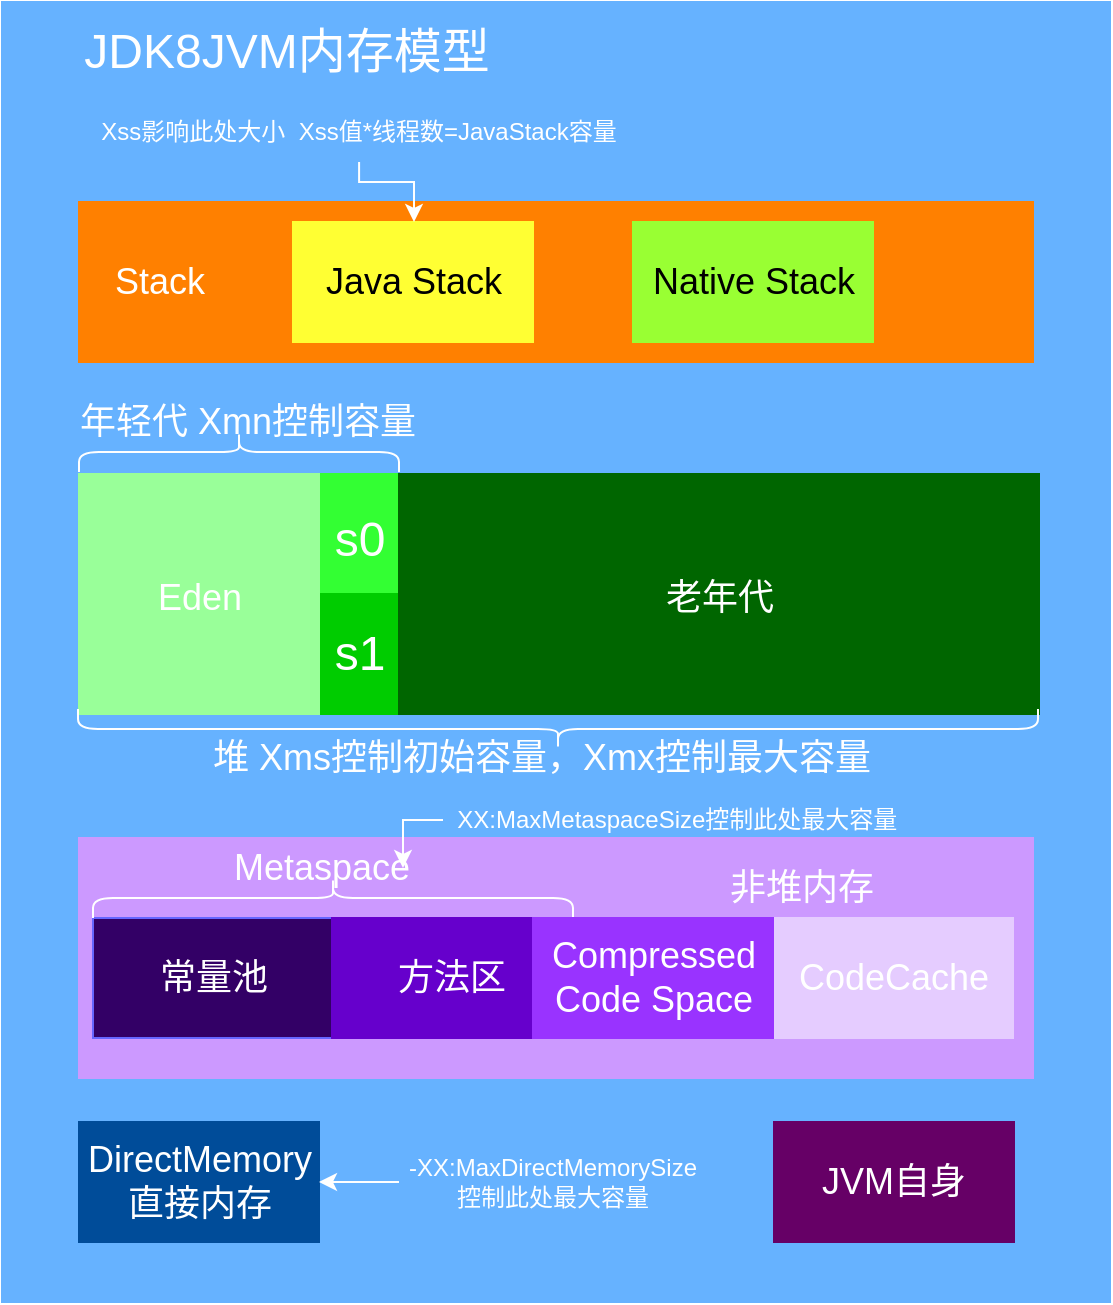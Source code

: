 <mxfile version="17.4.6" type="device"><diagram id="Mcd_ol0ScoG_6gL8MAkO" name="Page-1"><mxGraphModel dx="1022" dy="507" grid="1" gridSize="10" guides="1" tooltips="1" connect="1" arrows="1" fold="1" page="1" pageScale="1" pageWidth="827" pageHeight="1169" math="0" shadow="0"><root><mxCell id="0"/><mxCell id="1" parent="0"/><mxCell id="d1t4DLyVQVqntXeNqsDh-2" value="" style="rounded=0;whiteSpace=wrap;html=1;shadow=0;fillColor=#66B2FF;strokeColor=#66B2FF;" parent="1" vertex="1"><mxGeometry x="120" y="270" width="554" height="650" as="geometry"/></mxCell><mxCell id="d1t4DLyVQVqntXeNqsDh-23" value="" style="rounded=0;whiteSpace=wrap;html=1;shadow=0;fontSize=18;fontColor=#000000;strokeColor=#CC99FF;fillColor=#CC99FF;" parent="1" vertex="1"><mxGeometry x="158.5" y="688" width="477" height="120" as="geometry"/></mxCell><mxCell id="d1t4DLyVQVqntXeNqsDh-3" value="&lt;font style=&quot;font-size: 24px&quot; color=&quot;#ffffff&quot;&gt;JDK8JVM内存模型&lt;/font&gt;" style="text;html=1;strokeColor=none;fillColor=none;align=center;verticalAlign=middle;whiteSpace=wrap;rounded=0;shadow=0;" parent="1" vertex="1"><mxGeometry x="156.5" y="280" width="211" height="30" as="geometry"/></mxCell><mxCell id="d1t4DLyVQVqntXeNqsDh-4" value="s0" style="rounded=0;whiteSpace=wrap;html=1;shadow=0;fontSize=24;fontColor=#FFFFFF;strokeColor=#33FF33;fillColor=#33FF33;" parent="1" vertex="1"><mxGeometry x="278.5" y="506" width="40" height="65" as="geometry"/></mxCell><mxCell id="d1t4DLyVQVqntXeNqsDh-6" value="s1" style="rounded=0;whiteSpace=wrap;html=1;shadow=0;fontSize=24;fontColor=#FFFFFF;strokeColor=#00CC00;fillColor=#00CC00;" parent="1" vertex="1"><mxGeometry x="278.5" y="566" width="40" height="60" as="geometry"/></mxCell><mxCell id="d1t4DLyVQVqntXeNqsDh-7" value="&lt;font style=&quot;font-size: 18px&quot; color=&quot;#ffffff&quot;&gt;Eden&lt;/font&gt;" style="rounded=0;whiteSpace=wrap;html=1;shadow=0;fontSize=24;fontColor=#000000;strokeColor=#99FF99;fillColor=#99FF99;" parent="1" vertex="1"><mxGeometry x="158.5" y="506" width="120" height="120" as="geometry"/></mxCell><mxCell id="d1t4DLyVQVqntXeNqsDh-8" value="&lt;font style=&quot;font-size: 18px&quot; color=&quot;#ffffff&quot;&gt;老年代&lt;/font&gt;" style="rounded=0;whiteSpace=wrap;html=1;shadow=0;fontSize=24;fontColor=#000000;strokeColor=#006600;fillColor=#006600;" parent="1" vertex="1"><mxGeometry x="318.5" y="506" width="320" height="120" as="geometry"/></mxCell><mxCell id="d1t4DLyVQVqntXeNqsDh-10" value="&lt;font style=&quot;font-size: 18px&quot; color=&quot;#ffffff&quot;&gt;年轻代 Xmn控制容量&lt;/font&gt;" style="text;html=1;strokeColor=none;fillColor=none;align=center;verticalAlign=middle;whiteSpace=wrap;rounded=0;shadow=0;fontSize=24;fontColor=#000000;" parent="1" vertex="1"><mxGeometry x="156.5" y="460" width="172" height="35" as="geometry"/></mxCell><mxCell id="d1t4DLyVQVqntXeNqsDh-11" value="" style="shape=curlyBracket;whiteSpace=wrap;html=1;rounded=1;flipH=1;shadow=0;fontSize=24;fontColor=#000000;strokeColor=#FFFFFF;fillColor=#FFFFFF;rotation=90;size=0.5;" parent="1" vertex="1"><mxGeometry x="388" y="393.5" width="20" height="480" as="geometry"/></mxCell><mxCell id="d1t4DLyVQVqntXeNqsDh-12" value="&lt;font style=&quot;font-size: 18px&quot; color=&quot;#ffffff&quot;&gt;堆 Xms控制初始容量，Xmx控制最大容量&lt;/font&gt;" style="text;html=1;strokeColor=none;fillColor=none;align=center;verticalAlign=middle;whiteSpace=wrap;rounded=0;shadow=0;fontSize=24;fontColor=#000000;" parent="1" vertex="1"><mxGeometry x="205.5" y="631" width="367.5" height="30" as="geometry"/></mxCell><mxCell id="d1t4DLyVQVqntXeNqsDh-13" value="&lt;font color=&quot;#ffffff&quot;&gt;常量池&lt;/font&gt;" style="rounded=0;whiteSpace=wrap;html=1;shadow=0;fontSize=18;fontColor=#000000;strokeColor=#6666FF;fillColor=#330066;" parent="1" vertex="1"><mxGeometry x="165.5" y="728" width="120" height="60" as="geometry"/></mxCell><mxCell id="d1t4DLyVQVqntXeNqsDh-14" value="&lt;font color=&quot;#ffffff&quot;&gt;CodeCache&lt;/font&gt;" style="rounded=0;whiteSpace=wrap;html=1;shadow=0;fontSize=18;fontColor=#000000;strokeColor=#E5CCFF;fillColor=#E5CCFF;" parent="1" vertex="1"><mxGeometry x="505.5" y="728" width="120" height="60" as="geometry"/></mxCell><mxCell id="d1t4DLyVQVqntXeNqsDh-15" value="" style="rounded=0;whiteSpace=wrap;html=1;shadow=0;fontSize=18;fontColor=#000000;strokeColor=#FF8000;fillColor=#FF8000;" parent="1" vertex="1"><mxGeometry x="158.5" y="370" width="477" height="80" as="geometry"/></mxCell><mxCell id="d1t4DLyVQVqntXeNqsDh-17" value="&lt;font color=&quot;#ffffff&quot;&gt;DirectMemory&lt;br&gt;直接内存&lt;/font&gt;" style="rounded=0;whiteSpace=wrap;html=1;shadow=0;fontSize=18;fontColor=#000000;strokeColor=#004C99;fillColor=#004C99;" parent="1" vertex="1"><mxGeometry x="158.5" y="830" width="120" height="60" as="geometry"/></mxCell><mxCell id="d1t4DLyVQVqntXeNqsDh-18" value="&lt;font color=&quot;#ffffff&quot;&gt;方法区&lt;/font&gt;" style="rounded=0;whiteSpace=wrap;html=1;shadow=0;fontSize=18;fontColor=#000000;strokeColor=#6600CC;fillColor=#6600CC;" parent="1" vertex="1"><mxGeometry x="285" y="728" width="120" height="60" as="geometry"/></mxCell><mxCell id="d1t4DLyVQVqntXeNqsDh-20" value="" style="shape=curlyBracket;whiteSpace=wrap;html=1;rounded=1;shadow=0;fontSize=18;fontColor=#000000;strokeColor=#FFFFFF;fillColor=#FFFFFF;rotation=90;" parent="1" vertex="1"><mxGeometry x="228.5" y="415" width="20" height="160" as="geometry"/></mxCell><mxCell id="d1t4DLyVQVqntXeNqsDh-21" value="" style="shape=curlyBracket;whiteSpace=wrap;html=1;rounded=1;shadow=0;fontSize=18;fontColor=#000000;strokeColor=#FFFFFF;fillColor=#FFFFFF;rotation=90;" parent="1" vertex="1"><mxGeometry x="275.5" y="598" width="20" height="240" as="geometry"/></mxCell><mxCell id="d1t4DLyVQVqntXeNqsDh-22" value="&lt;font color=&quot;#ffffff&quot;&gt;Metaspace&lt;/font&gt;" style="text;html=1;strokeColor=none;fillColor=none;align=center;verticalAlign=middle;whiteSpace=wrap;rounded=0;shadow=0;fontSize=18;fontColor=#000000;" parent="1" vertex="1"><mxGeometry x="228.5" y="688" width="101.5" height="30" as="geometry"/></mxCell><mxCell id="d1t4DLyVQVqntXeNqsDh-16" value="&lt;font color=&quot;#ffffff&quot;&gt;Compressed Code Space&lt;/font&gt;" style="rounded=0;whiteSpace=wrap;html=1;shadow=0;fontSize=18;fontColor=#000000;strokeColor=#9933FF;fillColor=#9933FF;" parent="1" vertex="1"><mxGeometry x="385.5" y="728" width="120" height="60" as="geometry"/></mxCell><mxCell id="d1t4DLyVQVqntXeNqsDh-24" value="&lt;font color=&quot;#ffffff&quot;&gt;非堆内存&lt;/font&gt;" style="text;html=1;strokeColor=none;fillColor=none;align=center;verticalAlign=middle;whiteSpace=wrap;rounded=0;shadow=0;fontSize=18;fontColor=#000000;" parent="1" vertex="1"><mxGeometry x="470" y="698" width="100" height="30" as="geometry"/></mxCell><mxCell id="d1t4DLyVQVqntXeNqsDh-26" value="Java Stack" style="rounded=0;whiteSpace=wrap;html=1;shadow=0;fontSize=18;fontColor=#000000;strokeColor=#FFFF33;fillColor=#FFFF33;" parent="1" vertex="1"><mxGeometry x="265.5" y="380" width="120" height="60" as="geometry"/></mxCell><mxCell id="d1t4DLyVQVqntXeNqsDh-27" value="Native Stack" style="rounded=0;whiteSpace=wrap;html=1;shadow=0;fontSize=18;fontColor=#000000;strokeColor=#99FF33;fillColor=#99FF33;" parent="1" vertex="1"><mxGeometry x="435.5" y="380" width="120" height="60" as="geometry"/></mxCell><mxCell id="d1t4DLyVQVqntXeNqsDh-28" value="&lt;font color=&quot;#ffffff&quot;&gt;Stack&lt;/font&gt;" style="text;html=1;strokeColor=none;fillColor=none;align=center;verticalAlign=middle;whiteSpace=wrap;rounded=0;shadow=0;fontSize=18;fontColor=#000000;" parent="1" vertex="1"><mxGeometry x="168.5" y="395" width="60" height="30" as="geometry"/></mxCell><mxCell id="KUzPjuCtrYETJRFl_V3D-8" value="" style="edgeStyle=orthogonalEdgeStyle;rounded=0;orthogonalLoop=1;jettySize=auto;html=1;strokeColor=#FFFFFF;" parent="1" source="KUzPjuCtrYETJRFl_V3D-1" target="d1t4DLyVQVqntXeNqsDh-26" edge="1"><mxGeometry relative="1" as="geometry"><Array as="points"><mxPoint x="299" y="360"/><mxPoint x="326" y="360"/></Array></mxGeometry></mxCell><mxCell id="KUzPjuCtrYETJRFl_V3D-1" value="&lt;font color=&quot;#ffffff&quot;&gt;Xss影响此处大小&amp;nbsp; Xss值*线程数=JavaStack容量&lt;/font&gt;" style="text;html=1;strokeColor=none;fillColor=none;align=center;verticalAlign=middle;whiteSpace=wrap;rounded=0;" parent="1" vertex="1"><mxGeometry x="159.25" y="320" width="278.5" height="30" as="geometry"/></mxCell><mxCell id="KUzPjuCtrYETJRFl_V3D-7" value="" style="edgeStyle=orthogonalEdgeStyle;rounded=0;orthogonalLoop=1;jettySize=auto;html=1;strokeColor=#FFFFFF;" parent="1" source="KUzPjuCtrYETJRFl_V3D-3" target="d1t4DLyVQVqntXeNqsDh-22" edge="1"><mxGeometry relative="1" as="geometry"/></mxCell><mxCell id="KUzPjuCtrYETJRFl_V3D-3" value="&lt;font color=&quot;#ffffff&quot;&gt;&amp;nbsp;XX:MaxMetaspaceSize控制此处最大容量&lt;/font&gt;" style="text;html=1;strokeColor=none;fillColor=none;align=center;verticalAlign=middle;whiteSpace=wrap;rounded=0;" parent="1" vertex="1"><mxGeometry x="340.5" y="670" width="229.5" height="18" as="geometry"/></mxCell><mxCell id="KUzPjuCtrYETJRFl_V3D-9" value="" style="edgeStyle=orthogonalEdgeStyle;rounded=0;orthogonalLoop=1;jettySize=auto;html=1;strokeColor=#FFFFFF;" parent="1" source="KUzPjuCtrYETJRFl_V3D-5" target="d1t4DLyVQVqntXeNqsDh-17" edge="1"><mxGeometry relative="1" as="geometry"/></mxCell><mxCell id="KUzPjuCtrYETJRFl_V3D-5" value="&lt;font color=&quot;#ffffff&quot;&gt;-XX:MaxDirectMemorySize控制此处最大容量&lt;/font&gt;" style="text;html=1;strokeColor=none;fillColor=none;align=center;verticalAlign=middle;whiteSpace=wrap;rounded=0;" parent="1" vertex="1"><mxGeometry x="318.5" y="845" width="152.5" height="30" as="geometry"/></mxCell><mxCell id="XdE4eRB0jsSi18uRbkQz-1" value="&lt;font style=&quot;font-size: 18px&quot; color=&quot;#ffffff&quot;&gt;JVM自身&lt;/font&gt;" style="rounded=0;whiteSpace=wrap;html=1;fillColor=#660066;strokeColor=#660066;" vertex="1" parent="1"><mxGeometry x="506" y="830" width="120" height="60" as="geometry"/></mxCell></root></mxGraphModel></diagram></mxfile>